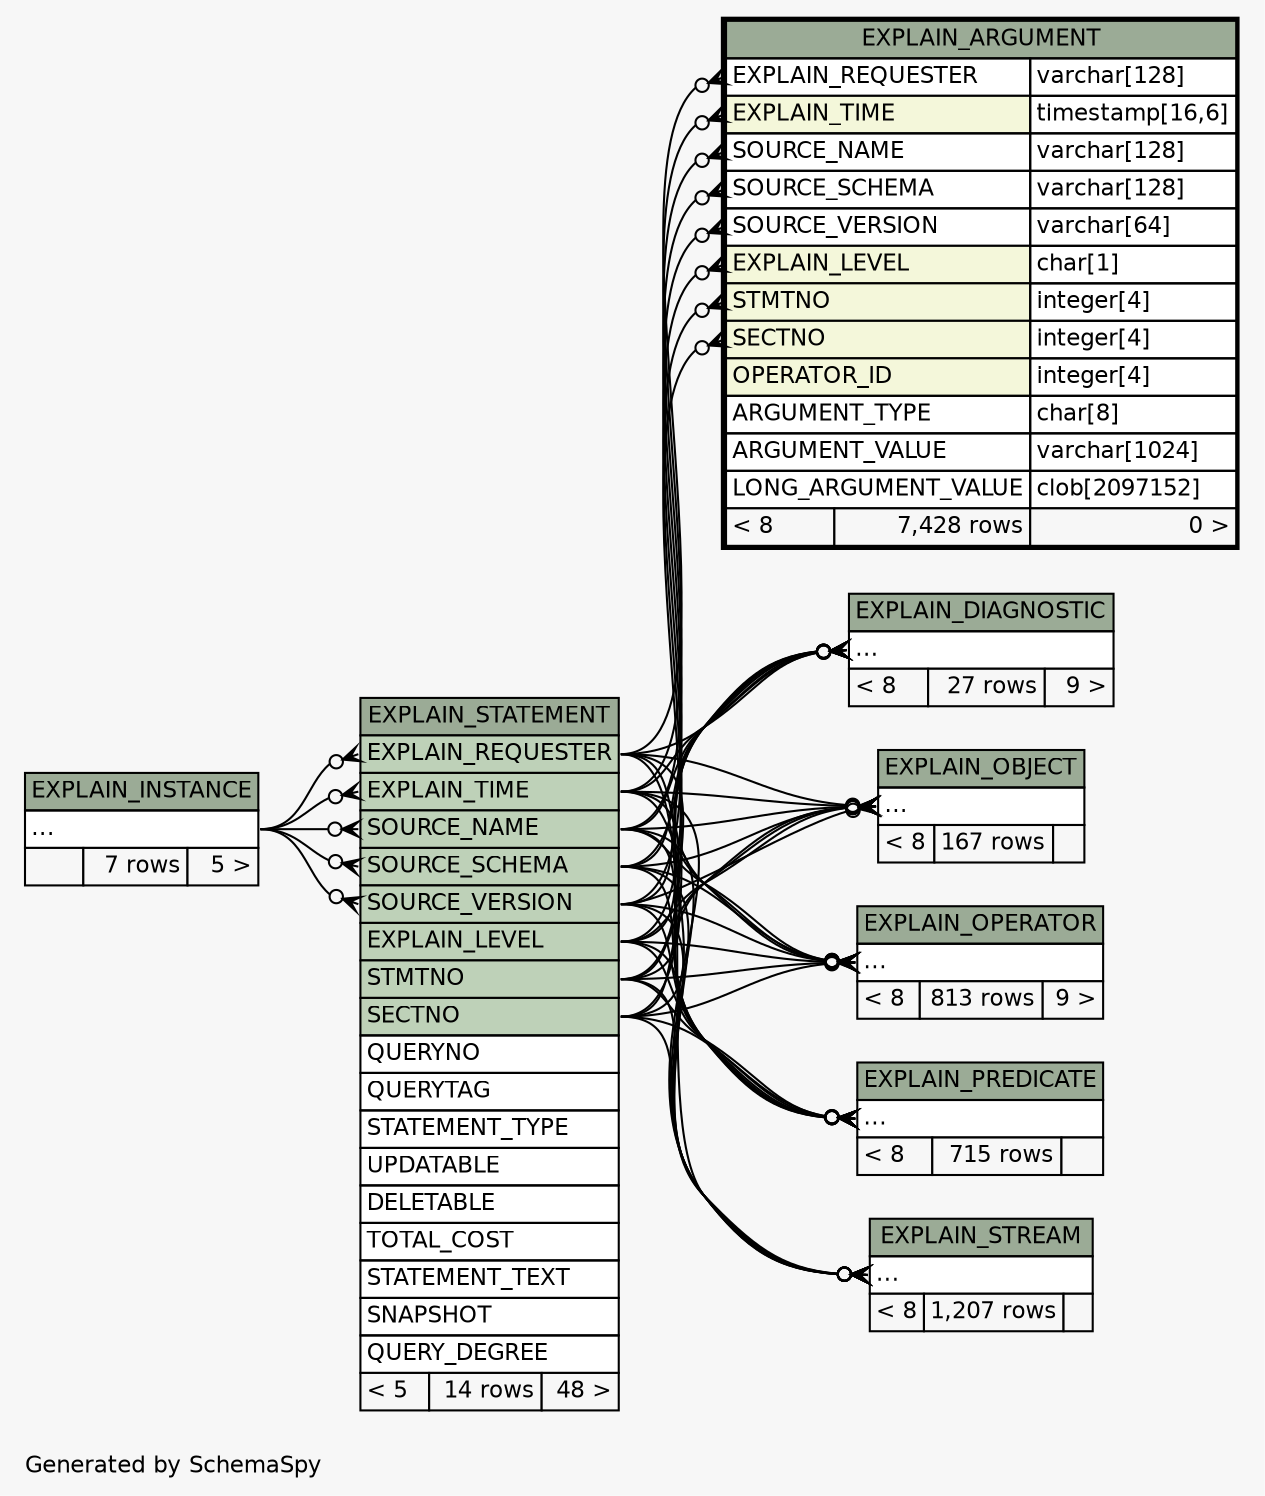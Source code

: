 // dot 2.38.0 on Windows 10 10.0
// SchemaSpy rev Unknown
digraph "twoDegreesRelationshipsDiagram" {
  graph [
    rankdir="RL"
    bgcolor="#f7f7f7"
    label="\nGenerated by SchemaSpy"
    labeljust="l"
    nodesep="0.18"
    ranksep="0.46"
    fontname="Helvetica"
    fontsize="11"
  ];
  node [
    fontname="Helvetica"
    fontsize="11"
    shape="plaintext"
  ];
  edge [
    arrowsize="0.8"
  ];
  "EXPLAIN_ARGUMENT":"EXPLAIN_LEVEL":w -> "EXPLAIN_STATEMENT":"EXPLAIN_LEVEL":e [arrowhead=none dir=back arrowtail=crowodot];
  "EXPLAIN_ARGUMENT":"EXPLAIN_REQUESTER":w -> "EXPLAIN_STATEMENT":"EXPLAIN_REQUESTER":e [arrowhead=none dir=back arrowtail=crowodot];
  "EXPLAIN_ARGUMENT":"EXPLAIN_TIME":w -> "EXPLAIN_STATEMENT":"EXPLAIN_TIME":e [arrowhead=none dir=back arrowtail=crowodot];
  "EXPLAIN_ARGUMENT":"SECTNO":w -> "EXPLAIN_STATEMENT":"SECTNO":e [arrowhead=none dir=back arrowtail=crowodot];
  "EXPLAIN_ARGUMENT":"SOURCE_NAME":w -> "EXPLAIN_STATEMENT":"SOURCE_NAME":e [arrowhead=none dir=back arrowtail=crowodot];
  "EXPLAIN_ARGUMENT":"SOURCE_SCHEMA":w -> "EXPLAIN_STATEMENT":"SOURCE_SCHEMA":e [arrowhead=none dir=back arrowtail=crowodot];
  "EXPLAIN_ARGUMENT":"SOURCE_VERSION":w -> "EXPLAIN_STATEMENT":"SOURCE_VERSION":e [arrowhead=none dir=back arrowtail=crowodot];
  "EXPLAIN_ARGUMENT":"STMTNO":w -> "EXPLAIN_STATEMENT":"STMTNO":e [arrowhead=none dir=back arrowtail=crowodot];
  "EXPLAIN_DIAGNOSTIC":"elipses":w -> "EXPLAIN_STATEMENT":"EXPLAIN_LEVEL":e [arrowhead=none dir=back arrowtail=crowodot];
  "EXPLAIN_DIAGNOSTIC":"elipses":w -> "EXPLAIN_STATEMENT":"EXPLAIN_REQUESTER":e [arrowhead=none dir=back arrowtail=crowodot];
  "EXPLAIN_DIAGNOSTIC":"elipses":w -> "EXPLAIN_STATEMENT":"EXPLAIN_TIME":e [arrowhead=none dir=back arrowtail=crowodot];
  "EXPLAIN_DIAGNOSTIC":"elipses":w -> "EXPLAIN_STATEMENT":"SECTNO":e [arrowhead=none dir=back arrowtail=crowodot];
  "EXPLAIN_DIAGNOSTIC":"elipses":w -> "EXPLAIN_STATEMENT":"SOURCE_NAME":e [arrowhead=none dir=back arrowtail=crowodot];
  "EXPLAIN_DIAGNOSTIC":"elipses":w -> "EXPLAIN_STATEMENT":"SOURCE_SCHEMA":e [arrowhead=none dir=back arrowtail=crowodot];
  "EXPLAIN_DIAGNOSTIC":"elipses":w -> "EXPLAIN_STATEMENT":"SOURCE_VERSION":e [arrowhead=none dir=back arrowtail=crowodot];
  "EXPLAIN_DIAGNOSTIC":"elipses":w -> "EXPLAIN_STATEMENT":"STMTNO":e [arrowhead=none dir=back arrowtail=crowodot];
  "EXPLAIN_OBJECT":"elipses":w -> "EXPLAIN_STATEMENT":"EXPLAIN_LEVEL":e [arrowhead=none dir=back arrowtail=crowodot];
  "EXPLAIN_OBJECT":"elipses":w -> "EXPLAIN_STATEMENT":"EXPLAIN_REQUESTER":e [arrowhead=none dir=back arrowtail=crowodot];
  "EXPLAIN_OBJECT":"elipses":w -> "EXPLAIN_STATEMENT":"EXPLAIN_TIME":e [arrowhead=none dir=back arrowtail=crowodot];
  "EXPLAIN_OBJECT":"elipses":w -> "EXPLAIN_STATEMENT":"SECTNO":e [arrowhead=none dir=back arrowtail=crowodot];
  "EXPLAIN_OBJECT":"elipses":w -> "EXPLAIN_STATEMENT":"SOURCE_NAME":e [arrowhead=none dir=back arrowtail=crowodot];
  "EXPLAIN_OBJECT":"elipses":w -> "EXPLAIN_STATEMENT":"SOURCE_SCHEMA":e [arrowhead=none dir=back arrowtail=crowodot];
  "EXPLAIN_OBJECT":"elipses":w -> "EXPLAIN_STATEMENT":"SOURCE_VERSION":e [arrowhead=none dir=back arrowtail=crowodot];
  "EXPLAIN_OBJECT":"elipses":w -> "EXPLAIN_STATEMENT":"STMTNO":e [arrowhead=none dir=back arrowtail=crowodot];
  "EXPLAIN_OPERATOR":"elipses":w -> "EXPLAIN_STATEMENT":"EXPLAIN_LEVEL":e [arrowhead=none dir=back arrowtail=crowodot];
  "EXPLAIN_OPERATOR":"elipses":w -> "EXPLAIN_STATEMENT":"EXPLAIN_REQUESTER":e [arrowhead=none dir=back arrowtail=crowodot];
  "EXPLAIN_OPERATOR":"elipses":w -> "EXPLAIN_STATEMENT":"EXPLAIN_TIME":e [arrowhead=none dir=back arrowtail=crowodot];
  "EXPLAIN_OPERATOR":"elipses":w -> "EXPLAIN_STATEMENT":"SECTNO":e [arrowhead=none dir=back arrowtail=crowodot];
  "EXPLAIN_OPERATOR":"elipses":w -> "EXPLAIN_STATEMENT":"SOURCE_NAME":e [arrowhead=none dir=back arrowtail=crowodot];
  "EXPLAIN_OPERATOR":"elipses":w -> "EXPLAIN_STATEMENT":"SOURCE_SCHEMA":e [arrowhead=none dir=back arrowtail=crowodot];
  "EXPLAIN_OPERATOR":"elipses":w -> "EXPLAIN_STATEMENT":"SOURCE_VERSION":e [arrowhead=none dir=back arrowtail=crowodot];
  "EXPLAIN_OPERATOR":"elipses":w -> "EXPLAIN_STATEMENT":"STMTNO":e [arrowhead=none dir=back arrowtail=crowodot];
  "EXPLAIN_PREDICATE":"elipses":w -> "EXPLAIN_STATEMENT":"EXPLAIN_LEVEL":e [arrowhead=none dir=back arrowtail=crowodot];
  "EXPLAIN_PREDICATE":"elipses":w -> "EXPLAIN_STATEMENT":"EXPLAIN_REQUESTER":e [arrowhead=none dir=back arrowtail=crowodot];
  "EXPLAIN_PREDICATE":"elipses":w -> "EXPLAIN_STATEMENT":"EXPLAIN_TIME":e [arrowhead=none dir=back arrowtail=crowodot];
  "EXPLAIN_PREDICATE":"elipses":w -> "EXPLAIN_STATEMENT":"SECTNO":e [arrowhead=none dir=back arrowtail=crowodot];
  "EXPLAIN_PREDICATE":"elipses":w -> "EXPLAIN_STATEMENT":"SOURCE_NAME":e [arrowhead=none dir=back arrowtail=crowodot];
  "EXPLAIN_PREDICATE":"elipses":w -> "EXPLAIN_STATEMENT":"SOURCE_SCHEMA":e [arrowhead=none dir=back arrowtail=crowodot];
  "EXPLAIN_PREDICATE":"elipses":w -> "EXPLAIN_STATEMENT":"SOURCE_VERSION":e [arrowhead=none dir=back arrowtail=crowodot];
  "EXPLAIN_PREDICATE":"elipses":w -> "EXPLAIN_STATEMENT":"STMTNO":e [arrowhead=none dir=back arrowtail=crowodot];
  "EXPLAIN_STATEMENT":"EXPLAIN_REQUESTER":w -> "EXPLAIN_INSTANCE":"elipses":e [arrowhead=none dir=back arrowtail=crowodot];
  "EXPLAIN_STATEMENT":"EXPLAIN_TIME":w -> "EXPLAIN_INSTANCE":"elipses":e [arrowhead=none dir=back arrowtail=crowodot];
  "EXPLAIN_STATEMENT":"SOURCE_NAME":w -> "EXPLAIN_INSTANCE":"elipses":e [arrowhead=none dir=back arrowtail=crowodot];
  "EXPLAIN_STATEMENT":"SOURCE_SCHEMA":w -> "EXPLAIN_INSTANCE":"elipses":e [arrowhead=none dir=back arrowtail=crowodot];
  "EXPLAIN_STATEMENT":"SOURCE_VERSION":w -> "EXPLAIN_INSTANCE":"elipses":e [arrowhead=none dir=back arrowtail=crowodot];
  "EXPLAIN_STREAM":"elipses":w -> "EXPLAIN_STATEMENT":"EXPLAIN_LEVEL":e [arrowhead=none dir=back arrowtail=crowodot];
  "EXPLAIN_STREAM":"elipses":w -> "EXPLAIN_STATEMENT":"EXPLAIN_REQUESTER":e [arrowhead=none dir=back arrowtail=crowodot];
  "EXPLAIN_STREAM":"elipses":w -> "EXPLAIN_STATEMENT":"EXPLAIN_TIME":e [arrowhead=none dir=back arrowtail=crowodot];
  "EXPLAIN_STREAM":"elipses":w -> "EXPLAIN_STATEMENT":"SECTNO":e [arrowhead=none dir=back arrowtail=crowodot];
  "EXPLAIN_STREAM":"elipses":w -> "EXPLAIN_STATEMENT":"SOURCE_NAME":e [arrowhead=none dir=back arrowtail=crowodot];
  "EXPLAIN_STREAM":"elipses":w -> "EXPLAIN_STATEMENT":"SOURCE_SCHEMA":e [arrowhead=none dir=back arrowtail=crowodot];
  "EXPLAIN_STREAM":"elipses":w -> "EXPLAIN_STATEMENT":"SOURCE_VERSION":e [arrowhead=none dir=back arrowtail=crowodot];
  "EXPLAIN_STREAM":"elipses":w -> "EXPLAIN_STATEMENT":"STMTNO":e [arrowhead=none dir=back arrowtail=crowodot];
  "EXPLAIN_ARGUMENT" [
    label=<
    <TABLE BORDER="2" CELLBORDER="1" CELLSPACING="0" BGCOLOR="#ffffff">
      <TR><TD COLSPAN="3" BGCOLOR="#9bab96" ALIGN="CENTER">EXPLAIN_ARGUMENT</TD></TR>
      <TR><TD PORT="EXPLAIN_REQUESTER" COLSPAN="2" ALIGN="LEFT">EXPLAIN_REQUESTER</TD><TD PORT="EXPLAIN_REQUESTER.type" ALIGN="LEFT">varchar[128]</TD></TR>
      <TR><TD PORT="EXPLAIN_TIME" COLSPAN="2" BGCOLOR="#f4f7da" ALIGN="LEFT">EXPLAIN_TIME</TD><TD PORT="EXPLAIN_TIME.type" ALIGN="LEFT">timestamp[16,6]</TD></TR>
      <TR><TD PORT="SOURCE_NAME" COLSPAN="2" ALIGN="LEFT">SOURCE_NAME</TD><TD PORT="SOURCE_NAME.type" ALIGN="LEFT">varchar[128]</TD></TR>
      <TR><TD PORT="SOURCE_SCHEMA" COLSPAN="2" ALIGN="LEFT">SOURCE_SCHEMA</TD><TD PORT="SOURCE_SCHEMA.type" ALIGN="LEFT">varchar[128]</TD></TR>
      <TR><TD PORT="SOURCE_VERSION" COLSPAN="2" ALIGN="LEFT">SOURCE_VERSION</TD><TD PORT="SOURCE_VERSION.type" ALIGN="LEFT">varchar[64]</TD></TR>
      <TR><TD PORT="EXPLAIN_LEVEL" COLSPAN="2" BGCOLOR="#f4f7da" ALIGN="LEFT">EXPLAIN_LEVEL</TD><TD PORT="EXPLAIN_LEVEL.type" ALIGN="LEFT">char[1]</TD></TR>
      <TR><TD PORT="STMTNO" COLSPAN="2" BGCOLOR="#f4f7da" ALIGN="LEFT">STMTNO</TD><TD PORT="STMTNO.type" ALIGN="LEFT">integer[4]</TD></TR>
      <TR><TD PORT="SECTNO" COLSPAN="2" BGCOLOR="#f4f7da" ALIGN="LEFT">SECTNO</TD><TD PORT="SECTNO.type" ALIGN="LEFT">integer[4]</TD></TR>
      <TR><TD PORT="OPERATOR_ID" COLSPAN="2" BGCOLOR="#f4f7da" ALIGN="LEFT">OPERATOR_ID</TD><TD PORT="OPERATOR_ID.type" ALIGN="LEFT">integer[4]</TD></TR>
      <TR><TD PORT="ARGUMENT_TYPE" COLSPAN="2" ALIGN="LEFT">ARGUMENT_TYPE</TD><TD PORT="ARGUMENT_TYPE.type" ALIGN="LEFT">char[8]</TD></TR>
      <TR><TD PORT="ARGUMENT_VALUE" COLSPAN="2" ALIGN="LEFT">ARGUMENT_VALUE</TD><TD PORT="ARGUMENT_VALUE.type" ALIGN="LEFT">varchar[1024]</TD></TR>
      <TR><TD PORT="LONG_ARGUMENT_VALUE" COLSPAN="2" ALIGN="LEFT">LONG_ARGUMENT_VALUE</TD><TD PORT="LONG_ARGUMENT_VALUE.type" ALIGN="LEFT">clob[2097152]</TD></TR>
      <TR><TD ALIGN="LEFT" BGCOLOR="#f7f7f7">&lt; 8</TD><TD ALIGN="RIGHT" BGCOLOR="#f7f7f7">7,428 rows</TD><TD ALIGN="RIGHT" BGCOLOR="#f7f7f7">0 &gt;</TD></TR>
    </TABLE>>
    URL="EXPLAIN_ARGUMENT.html"
    tooltip="EXPLAIN_ARGUMENT"
  ];
  "EXPLAIN_DIAGNOSTIC" [
    label=<
    <TABLE BORDER="0" CELLBORDER="1" CELLSPACING="0" BGCOLOR="#ffffff">
      <TR><TD COLSPAN="3" BGCOLOR="#9bab96" ALIGN="CENTER">EXPLAIN_DIAGNOSTIC</TD></TR>
      <TR><TD PORT="elipses" COLSPAN="3" ALIGN="LEFT">...</TD></TR>
      <TR><TD ALIGN="LEFT" BGCOLOR="#f7f7f7">&lt; 8</TD><TD ALIGN="RIGHT" BGCOLOR="#f7f7f7">27 rows</TD><TD ALIGN="RIGHT" BGCOLOR="#f7f7f7">9 &gt;</TD></TR>
    </TABLE>>
    URL="EXPLAIN_DIAGNOSTIC.html"
    tooltip="EXPLAIN_DIAGNOSTIC"
  ];
  "EXPLAIN_INSTANCE" [
    label=<
    <TABLE BORDER="0" CELLBORDER="1" CELLSPACING="0" BGCOLOR="#ffffff">
      <TR><TD COLSPAN="3" BGCOLOR="#9bab96" ALIGN="CENTER">EXPLAIN_INSTANCE</TD></TR>
      <TR><TD PORT="elipses" COLSPAN="3" ALIGN="LEFT">...</TD></TR>
      <TR><TD ALIGN="LEFT" BGCOLOR="#f7f7f7">  </TD><TD ALIGN="RIGHT" BGCOLOR="#f7f7f7">7 rows</TD><TD ALIGN="RIGHT" BGCOLOR="#f7f7f7">5 &gt;</TD></TR>
    </TABLE>>
    URL="EXPLAIN_INSTANCE.html"
    tooltip="EXPLAIN_INSTANCE"
  ];
  "EXPLAIN_OBJECT" [
    label=<
    <TABLE BORDER="0" CELLBORDER="1" CELLSPACING="0" BGCOLOR="#ffffff">
      <TR><TD COLSPAN="3" BGCOLOR="#9bab96" ALIGN="CENTER">EXPLAIN_OBJECT</TD></TR>
      <TR><TD PORT="elipses" COLSPAN="3" ALIGN="LEFT">...</TD></TR>
      <TR><TD ALIGN="LEFT" BGCOLOR="#f7f7f7">&lt; 8</TD><TD ALIGN="RIGHT" BGCOLOR="#f7f7f7">167 rows</TD><TD ALIGN="RIGHT" BGCOLOR="#f7f7f7">  </TD></TR>
    </TABLE>>
    URL="EXPLAIN_OBJECT.html"
    tooltip="EXPLAIN_OBJECT"
  ];
  "EXPLAIN_OPERATOR" [
    label=<
    <TABLE BORDER="0" CELLBORDER="1" CELLSPACING="0" BGCOLOR="#ffffff">
      <TR><TD COLSPAN="3" BGCOLOR="#9bab96" ALIGN="CENTER">EXPLAIN_OPERATOR</TD></TR>
      <TR><TD PORT="elipses" COLSPAN="3" ALIGN="LEFT">...</TD></TR>
      <TR><TD ALIGN="LEFT" BGCOLOR="#f7f7f7">&lt; 8</TD><TD ALIGN="RIGHT" BGCOLOR="#f7f7f7">813 rows</TD><TD ALIGN="RIGHT" BGCOLOR="#f7f7f7">9 &gt;</TD></TR>
    </TABLE>>
    URL="EXPLAIN_OPERATOR.html"
    tooltip="EXPLAIN_OPERATOR"
  ];
  "EXPLAIN_PREDICATE" [
    label=<
    <TABLE BORDER="0" CELLBORDER="1" CELLSPACING="0" BGCOLOR="#ffffff">
      <TR><TD COLSPAN="3" BGCOLOR="#9bab96" ALIGN="CENTER">EXPLAIN_PREDICATE</TD></TR>
      <TR><TD PORT="elipses" COLSPAN="3" ALIGN="LEFT">...</TD></TR>
      <TR><TD ALIGN="LEFT" BGCOLOR="#f7f7f7">&lt; 8</TD><TD ALIGN="RIGHT" BGCOLOR="#f7f7f7">715 rows</TD><TD ALIGN="RIGHT" BGCOLOR="#f7f7f7">  </TD></TR>
    </TABLE>>
    URL="EXPLAIN_PREDICATE.html"
    tooltip="EXPLAIN_PREDICATE"
  ];
  "EXPLAIN_STATEMENT" [
    label=<
    <TABLE BORDER="0" CELLBORDER="1" CELLSPACING="0" BGCOLOR="#ffffff">
      <TR><TD COLSPAN="3" BGCOLOR="#9bab96" ALIGN="CENTER">EXPLAIN_STATEMENT</TD></TR>
      <TR><TD PORT="EXPLAIN_REQUESTER" COLSPAN="3" BGCOLOR="#bed1b8" ALIGN="LEFT">EXPLAIN_REQUESTER</TD></TR>
      <TR><TD PORT="EXPLAIN_TIME" COLSPAN="3" BGCOLOR="#bed1b8" ALIGN="LEFT">EXPLAIN_TIME</TD></TR>
      <TR><TD PORT="SOURCE_NAME" COLSPAN="3" BGCOLOR="#bed1b8" ALIGN="LEFT">SOURCE_NAME</TD></TR>
      <TR><TD PORT="SOURCE_SCHEMA" COLSPAN="3" BGCOLOR="#bed1b8" ALIGN="LEFT">SOURCE_SCHEMA</TD></TR>
      <TR><TD PORT="SOURCE_VERSION" COLSPAN="3" BGCOLOR="#bed1b8" ALIGN="LEFT">SOURCE_VERSION</TD></TR>
      <TR><TD PORT="EXPLAIN_LEVEL" COLSPAN="3" BGCOLOR="#bed1b8" ALIGN="LEFT">EXPLAIN_LEVEL</TD></TR>
      <TR><TD PORT="STMTNO" COLSPAN="3" BGCOLOR="#bed1b8" ALIGN="LEFT">STMTNO</TD></TR>
      <TR><TD PORT="SECTNO" COLSPAN="3" BGCOLOR="#bed1b8" ALIGN="LEFT">SECTNO</TD></TR>
      <TR><TD PORT="QUERYNO" COLSPAN="3" ALIGN="LEFT">QUERYNO</TD></TR>
      <TR><TD PORT="QUERYTAG" COLSPAN="3" ALIGN="LEFT">QUERYTAG</TD></TR>
      <TR><TD PORT="STATEMENT_TYPE" COLSPAN="3" ALIGN="LEFT">STATEMENT_TYPE</TD></TR>
      <TR><TD PORT="UPDATABLE" COLSPAN="3" ALIGN="LEFT">UPDATABLE</TD></TR>
      <TR><TD PORT="DELETABLE" COLSPAN="3" ALIGN="LEFT">DELETABLE</TD></TR>
      <TR><TD PORT="TOTAL_COST" COLSPAN="3" ALIGN="LEFT">TOTAL_COST</TD></TR>
      <TR><TD PORT="STATEMENT_TEXT" COLSPAN="3" ALIGN="LEFT">STATEMENT_TEXT</TD></TR>
      <TR><TD PORT="SNAPSHOT" COLSPAN="3" ALIGN="LEFT">SNAPSHOT</TD></TR>
      <TR><TD PORT="QUERY_DEGREE" COLSPAN="3" ALIGN="LEFT">QUERY_DEGREE</TD></TR>
      <TR><TD ALIGN="LEFT" BGCOLOR="#f7f7f7">&lt; 5</TD><TD ALIGN="RIGHT" BGCOLOR="#f7f7f7">14 rows</TD><TD ALIGN="RIGHT" BGCOLOR="#f7f7f7">48 &gt;</TD></TR>
    </TABLE>>
    URL="EXPLAIN_STATEMENT.html"
    tooltip="EXPLAIN_STATEMENT"
  ];
  "EXPLAIN_STREAM" [
    label=<
    <TABLE BORDER="0" CELLBORDER="1" CELLSPACING="0" BGCOLOR="#ffffff">
      <TR><TD COLSPAN="3" BGCOLOR="#9bab96" ALIGN="CENTER">EXPLAIN_STREAM</TD></TR>
      <TR><TD PORT="elipses" COLSPAN="3" ALIGN="LEFT">...</TD></TR>
      <TR><TD ALIGN="LEFT" BGCOLOR="#f7f7f7">&lt; 8</TD><TD ALIGN="RIGHT" BGCOLOR="#f7f7f7">1,207 rows</TD><TD ALIGN="RIGHT" BGCOLOR="#f7f7f7">  </TD></TR>
    </TABLE>>
    URL="EXPLAIN_STREAM.html"
    tooltip="EXPLAIN_STREAM"
  ];
}
